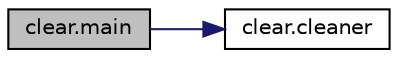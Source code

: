 digraph "clear.main"
{
  edge [fontname="Helvetica",fontsize="10",labelfontname="Helvetica",labelfontsize="10"];
  node [fontname="Helvetica",fontsize="10",shape=record];
  rankdir="LR";
  Node5 [label="clear.main",height=0.2,width=0.4,color="black", fillcolor="grey75", style="filled", fontcolor="black"];
  Node5 -> Node6 [color="midnightblue",fontsize="10",style="solid",fontname="Helvetica"];
  Node6 [label="clear.cleaner",height=0.2,width=0.4,color="black", fillcolor="white", style="filled",URL="$namespaceclear.html#a9f462934d938ec7c54c708066c25ba13"];
}

